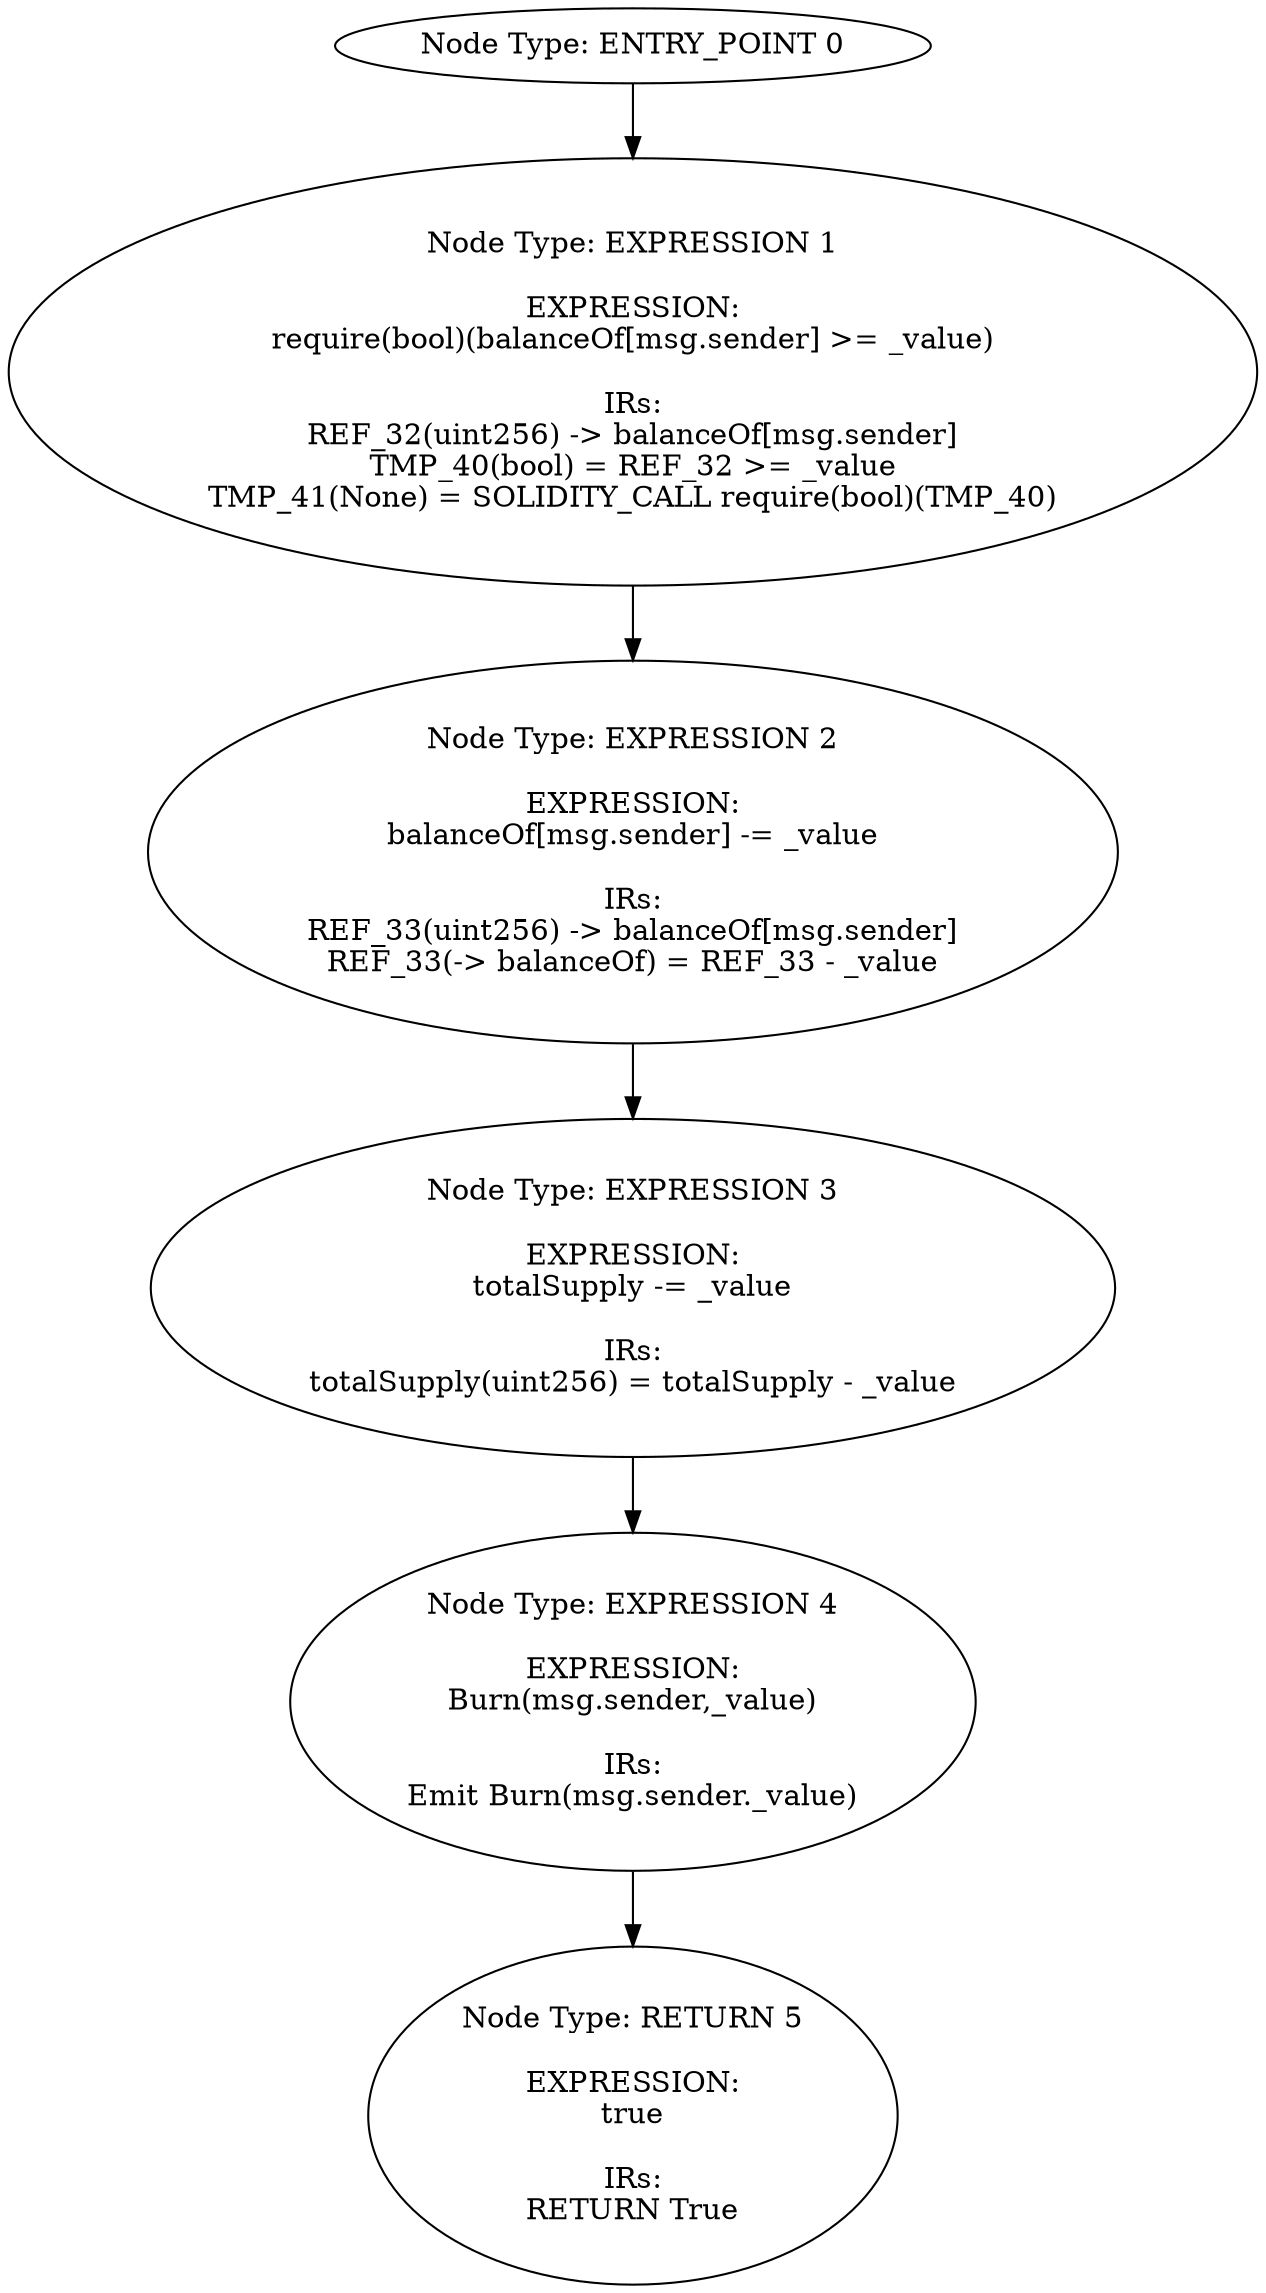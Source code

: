 digraph{
0[label="Node Type: ENTRY_POINT 0
"];
0->1;
1[label="Node Type: EXPRESSION 1

EXPRESSION:
require(bool)(balanceOf[msg.sender] >= _value)

IRs:
REF_32(uint256) -> balanceOf[msg.sender]
TMP_40(bool) = REF_32 >= _value
TMP_41(None) = SOLIDITY_CALL require(bool)(TMP_40)"];
1->2;
2[label="Node Type: EXPRESSION 2

EXPRESSION:
balanceOf[msg.sender] -= _value

IRs:
REF_33(uint256) -> balanceOf[msg.sender]
REF_33(-> balanceOf) = REF_33 - _value"];
2->3;
3[label="Node Type: EXPRESSION 3

EXPRESSION:
totalSupply -= _value

IRs:
totalSupply(uint256) = totalSupply - _value"];
3->4;
4[label="Node Type: EXPRESSION 4

EXPRESSION:
Burn(msg.sender,_value)

IRs:
Emit Burn(msg.sender._value)"];
4->5;
5[label="Node Type: RETURN 5

EXPRESSION:
true

IRs:
RETURN True"];
}
